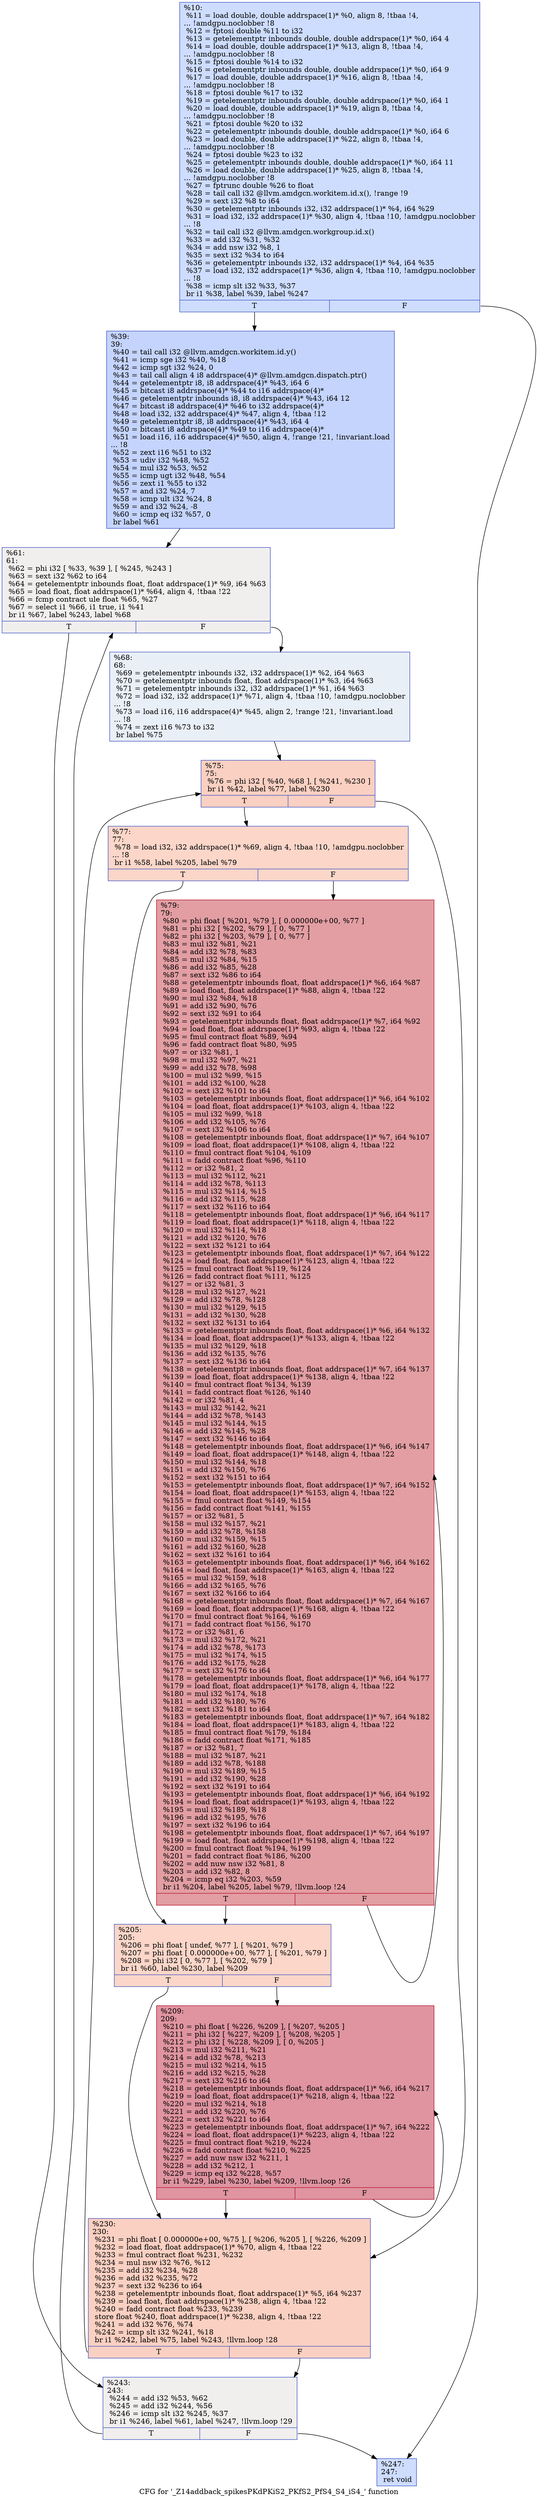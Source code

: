 digraph "CFG for '_Z14addback_spikesPKdPKiS2_PKfS2_PfS4_S4_iS4_' function" {
	label="CFG for '_Z14addback_spikesPKdPKiS2_PKfS2_PfS4_S4_iS4_' function";

	Node0x504a210 [shape=record,color="#3d50c3ff", style=filled, fillcolor="#8fb1fe70",label="{%10:\l  %11 = load double, double addrspace(1)* %0, align 8, !tbaa !4,\l... !amdgpu.noclobber !8\l  %12 = fptosi double %11 to i32\l  %13 = getelementptr inbounds double, double addrspace(1)* %0, i64 4\l  %14 = load double, double addrspace(1)* %13, align 8, !tbaa !4,\l... !amdgpu.noclobber !8\l  %15 = fptosi double %14 to i32\l  %16 = getelementptr inbounds double, double addrspace(1)* %0, i64 9\l  %17 = load double, double addrspace(1)* %16, align 8, !tbaa !4,\l... !amdgpu.noclobber !8\l  %18 = fptosi double %17 to i32\l  %19 = getelementptr inbounds double, double addrspace(1)* %0, i64 1\l  %20 = load double, double addrspace(1)* %19, align 8, !tbaa !4,\l... !amdgpu.noclobber !8\l  %21 = fptosi double %20 to i32\l  %22 = getelementptr inbounds double, double addrspace(1)* %0, i64 6\l  %23 = load double, double addrspace(1)* %22, align 8, !tbaa !4,\l... !amdgpu.noclobber !8\l  %24 = fptosi double %23 to i32\l  %25 = getelementptr inbounds double, double addrspace(1)* %0, i64 11\l  %26 = load double, double addrspace(1)* %25, align 8, !tbaa !4,\l... !amdgpu.noclobber !8\l  %27 = fptrunc double %26 to float\l  %28 = tail call i32 @llvm.amdgcn.workitem.id.x(), !range !9\l  %29 = sext i32 %8 to i64\l  %30 = getelementptr inbounds i32, i32 addrspace(1)* %4, i64 %29\l  %31 = load i32, i32 addrspace(1)* %30, align 4, !tbaa !10, !amdgpu.noclobber\l... !8\l  %32 = tail call i32 @llvm.amdgcn.workgroup.id.x()\l  %33 = add i32 %31, %32\l  %34 = add nsw i32 %8, 1\l  %35 = sext i32 %34 to i64\l  %36 = getelementptr inbounds i32, i32 addrspace(1)* %4, i64 %35\l  %37 = load i32, i32 addrspace(1)* %36, align 4, !tbaa !10, !amdgpu.noclobber\l... !8\l  %38 = icmp slt i32 %33, %37\l  br i1 %38, label %39, label %247\l|{<s0>T|<s1>F}}"];
	Node0x504a210:s0 -> Node0x504eb60;
	Node0x504a210:s1 -> Node0x504ebf0;
	Node0x504eb60 [shape=record,color="#3d50c3ff", style=filled, fillcolor="#7a9df870",label="{%39:\l39:                                               \l  %40 = tail call i32 @llvm.amdgcn.workitem.id.y()\l  %41 = icmp sge i32 %40, %18\l  %42 = icmp sgt i32 %24, 0\l  %43 = tail call align 4 i8 addrspace(4)* @llvm.amdgcn.dispatch.ptr()\l  %44 = getelementptr i8, i8 addrspace(4)* %43, i64 6\l  %45 = bitcast i8 addrspace(4)* %44 to i16 addrspace(4)*\l  %46 = getelementptr inbounds i8, i8 addrspace(4)* %43, i64 12\l  %47 = bitcast i8 addrspace(4)* %46 to i32 addrspace(4)*\l  %48 = load i32, i32 addrspace(4)* %47, align 4, !tbaa !12\l  %49 = getelementptr i8, i8 addrspace(4)* %43, i64 4\l  %50 = bitcast i8 addrspace(4)* %49 to i16 addrspace(4)*\l  %51 = load i16, i16 addrspace(4)* %50, align 4, !range !21, !invariant.load\l... !8\l  %52 = zext i16 %51 to i32\l  %53 = udiv i32 %48, %52\l  %54 = mul i32 %53, %52\l  %55 = icmp ugt i32 %48, %54\l  %56 = zext i1 %55 to i32\l  %57 = and i32 %24, 7\l  %58 = icmp ult i32 %24, 8\l  %59 = and i32 %24, -8\l  %60 = icmp eq i32 %57, 0\l  br label %61\l}"];
	Node0x504eb60 -> Node0x504fee0;
	Node0x504fee0 [shape=record,color="#3d50c3ff", style=filled, fillcolor="#e0dbd870",label="{%61:\l61:                                               \l  %62 = phi i32 [ %33, %39 ], [ %245, %243 ]\l  %63 = sext i32 %62 to i64\l  %64 = getelementptr inbounds float, float addrspace(1)* %9, i64 %63\l  %65 = load float, float addrspace(1)* %64, align 4, !tbaa !22\l  %66 = fcmp contract ule float %65, %27\l  %67 = select i1 %66, i1 true, i1 %41\l  br i1 %67, label %243, label %68\l|{<s0>T|<s1>F}}"];
	Node0x504fee0:s0 -> Node0x5050010;
	Node0x504fee0:s1 -> Node0x50507b0;
	Node0x50507b0 [shape=record,color="#3d50c3ff", style=filled, fillcolor="#cedaeb70",label="{%68:\l68:                                               \l  %69 = getelementptr inbounds i32, i32 addrspace(1)* %2, i64 %63\l  %70 = getelementptr inbounds float, float addrspace(1)* %3, i64 %63\l  %71 = getelementptr inbounds i32, i32 addrspace(1)* %1, i64 %63\l  %72 = load i32, i32 addrspace(1)* %71, align 4, !tbaa !10, !amdgpu.noclobber\l... !8\l  %73 = load i16, i16 addrspace(4)* %45, align 2, !range !21, !invariant.load\l... !8\l  %74 = zext i16 %73 to i32\l  br label %75\l}"];
	Node0x50507b0 -> Node0x5051270;
	Node0x5051270 [shape=record,color="#3d50c3ff", style=filled, fillcolor="#f3947570",label="{%75:\l75:                                               \l  %76 = phi i32 [ %40, %68 ], [ %241, %230 ]\l  br i1 %42, label %77, label %230\l|{<s0>T|<s1>F}}"];
	Node0x5051270:s0 -> Node0x50514b0;
	Node0x5051270:s1 -> Node0x5051370;
	Node0x50514b0 [shape=record,color="#3d50c3ff", style=filled, fillcolor="#f6a38570",label="{%77:\l77:                                               \l  %78 = load i32, i32 addrspace(1)* %69, align 4, !tbaa !10, !amdgpu.noclobber\l... !8\l  br i1 %58, label %205, label %79\l|{<s0>T|<s1>F}}"];
	Node0x50514b0:s0 -> Node0x5051690;
	Node0x50514b0:s1 -> Node0x5051720;
	Node0x5051720 [shape=record,color="#b70d28ff", style=filled, fillcolor="#be242e70",label="{%79:\l79:                                               \l  %80 = phi float [ %201, %79 ], [ 0.000000e+00, %77 ]\l  %81 = phi i32 [ %202, %79 ], [ 0, %77 ]\l  %82 = phi i32 [ %203, %79 ], [ 0, %77 ]\l  %83 = mul i32 %81, %21\l  %84 = add i32 %78, %83\l  %85 = mul i32 %84, %15\l  %86 = add i32 %85, %28\l  %87 = sext i32 %86 to i64\l  %88 = getelementptr inbounds float, float addrspace(1)* %6, i64 %87\l  %89 = load float, float addrspace(1)* %88, align 4, !tbaa !22\l  %90 = mul i32 %84, %18\l  %91 = add i32 %90, %76\l  %92 = sext i32 %91 to i64\l  %93 = getelementptr inbounds float, float addrspace(1)* %7, i64 %92\l  %94 = load float, float addrspace(1)* %93, align 4, !tbaa !22\l  %95 = fmul contract float %89, %94\l  %96 = fadd contract float %80, %95\l  %97 = or i32 %81, 1\l  %98 = mul i32 %97, %21\l  %99 = add i32 %78, %98\l  %100 = mul i32 %99, %15\l  %101 = add i32 %100, %28\l  %102 = sext i32 %101 to i64\l  %103 = getelementptr inbounds float, float addrspace(1)* %6, i64 %102\l  %104 = load float, float addrspace(1)* %103, align 4, !tbaa !22\l  %105 = mul i32 %99, %18\l  %106 = add i32 %105, %76\l  %107 = sext i32 %106 to i64\l  %108 = getelementptr inbounds float, float addrspace(1)* %7, i64 %107\l  %109 = load float, float addrspace(1)* %108, align 4, !tbaa !22\l  %110 = fmul contract float %104, %109\l  %111 = fadd contract float %96, %110\l  %112 = or i32 %81, 2\l  %113 = mul i32 %112, %21\l  %114 = add i32 %78, %113\l  %115 = mul i32 %114, %15\l  %116 = add i32 %115, %28\l  %117 = sext i32 %116 to i64\l  %118 = getelementptr inbounds float, float addrspace(1)* %6, i64 %117\l  %119 = load float, float addrspace(1)* %118, align 4, !tbaa !22\l  %120 = mul i32 %114, %18\l  %121 = add i32 %120, %76\l  %122 = sext i32 %121 to i64\l  %123 = getelementptr inbounds float, float addrspace(1)* %7, i64 %122\l  %124 = load float, float addrspace(1)* %123, align 4, !tbaa !22\l  %125 = fmul contract float %119, %124\l  %126 = fadd contract float %111, %125\l  %127 = or i32 %81, 3\l  %128 = mul i32 %127, %21\l  %129 = add i32 %78, %128\l  %130 = mul i32 %129, %15\l  %131 = add i32 %130, %28\l  %132 = sext i32 %131 to i64\l  %133 = getelementptr inbounds float, float addrspace(1)* %6, i64 %132\l  %134 = load float, float addrspace(1)* %133, align 4, !tbaa !22\l  %135 = mul i32 %129, %18\l  %136 = add i32 %135, %76\l  %137 = sext i32 %136 to i64\l  %138 = getelementptr inbounds float, float addrspace(1)* %7, i64 %137\l  %139 = load float, float addrspace(1)* %138, align 4, !tbaa !22\l  %140 = fmul contract float %134, %139\l  %141 = fadd contract float %126, %140\l  %142 = or i32 %81, 4\l  %143 = mul i32 %142, %21\l  %144 = add i32 %78, %143\l  %145 = mul i32 %144, %15\l  %146 = add i32 %145, %28\l  %147 = sext i32 %146 to i64\l  %148 = getelementptr inbounds float, float addrspace(1)* %6, i64 %147\l  %149 = load float, float addrspace(1)* %148, align 4, !tbaa !22\l  %150 = mul i32 %144, %18\l  %151 = add i32 %150, %76\l  %152 = sext i32 %151 to i64\l  %153 = getelementptr inbounds float, float addrspace(1)* %7, i64 %152\l  %154 = load float, float addrspace(1)* %153, align 4, !tbaa !22\l  %155 = fmul contract float %149, %154\l  %156 = fadd contract float %141, %155\l  %157 = or i32 %81, 5\l  %158 = mul i32 %157, %21\l  %159 = add i32 %78, %158\l  %160 = mul i32 %159, %15\l  %161 = add i32 %160, %28\l  %162 = sext i32 %161 to i64\l  %163 = getelementptr inbounds float, float addrspace(1)* %6, i64 %162\l  %164 = load float, float addrspace(1)* %163, align 4, !tbaa !22\l  %165 = mul i32 %159, %18\l  %166 = add i32 %165, %76\l  %167 = sext i32 %166 to i64\l  %168 = getelementptr inbounds float, float addrspace(1)* %7, i64 %167\l  %169 = load float, float addrspace(1)* %168, align 4, !tbaa !22\l  %170 = fmul contract float %164, %169\l  %171 = fadd contract float %156, %170\l  %172 = or i32 %81, 6\l  %173 = mul i32 %172, %21\l  %174 = add i32 %78, %173\l  %175 = mul i32 %174, %15\l  %176 = add i32 %175, %28\l  %177 = sext i32 %176 to i64\l  %178 = getelementptr inbounds float, float addrspace(1)* %6, i64 %177\l  %179 = load float, float addrspace(1)* %178, align 4, !tbaa !22\l  %180 = mul i32 %174, %18\l  %181 = add i32 %180, %76\l  %182 = sext i32 %181 to i64\l  %183 = getelementptr inbounds float, float addrspace(1)* %7, i64 %182\l  %184 = load float, float addrspace(1)* %183, align 4, !tbaa !22\l  %185 = fmul contract float %179, %184\l  %186 = fadd contract float %171, %185\l  %187 = or i32 %81, 7\l  %188 = mul i32 %187, %21\l  %189 = add i32 %78, %188\l  %190 = mul i32 %189, %15\l  %191 = add i32 %190, %28\l  %192 = sext i32 %191 to i64\l  %193 = getelementptr inbounds float, float addrspace(1)* %6, i64 %192\l  %194 = load float, float addrspace(1)* %193, align 4, !tbaa !22\l  %195 = mul i32 %189, %18\l  %196 = add i32 %195, %76\l  %197 = sext i32 %196 to i64\l  %198 = getelementptr inbounds float, float addrspace(1)* %7, i64 %197\l  %199 = load float, float addrspace(1)* %198, align 4, !tbaa !22\l  %200 = fmul contract float %194, %199\l  %201 = fadd contract float %186, %200\l  %202 = add nuw nsw i32 %81, 8\l  %203 = add i32 %82, 8\l  %204 = icmp eq i32 %203, %59\l  br i1 %204, label %205, label %79, !llvm.loop !24\l|{<s0>T|<s1>F}}"];
	Node0x5051720:s0 -> Node0x5051690;
	Node0x5051720:s1 -> Node0x5051720;
	Node0x5051690 [shape=record,color="#3d50c3ff", style=filled, fillcolor="#f6a38570",label="{%205:\l205:                                              \l  %206 = phi float [ undef, %77 ], [ %201, %79 ]\l  %207 = phi float [ 0.000000e+00, %77 ], [ %201, %79 ]\l  %208 = phi i32 [ 0, %77 ], [ %202, %79 ]\l  br i1 %60, label %230, label %209\l|{<s0>T|<s1>F}}"];
	Node0x5051690:s0 -> Node0x5051370;
	Node0x5051690:s1 -> Node0x50579e0;
	Node0x50579e0 [shape=record,color="#b70d28ff", style=filled, fillcolor="#b70d2870",label="{%209:\l209:                                              \l  %210 = phi float [ %226, %209 ], [ %207, %205 ]\l  %211 = phi i32 [ %227, %209 ], [ %208, %205 ]\l  %212 = phi i32 [ %228, %209 ], [ 0, %205 ]\l  %213 = mul i32 %211, %21\l  %214 = add i32 %78, %213\l  %215 = mul i32 %214, %15\l  %216 = add i32 %215, %28\l  %217 = sext i32 %216 to i64\l  %218 = getelementptr inbounds float, float addrspace(1)* %6, i64 %217\l  %219 = load float, float addrspace(1)* %218, align 4, !tbaa !22\l  %220 = mul i32 %214, %18\l  %221 = add i32 %220, %76\l  %222 = sext i32 %221 to i64\l  %223 = getelementptr inbounds float, float addrspace(1)* %7, i64 %222\l  %224 = load float, float addrspace(1)* %223, align 4, !tbaa !22\l  %225 = fmul contract float %219, %224\l  %226 = fadd contract float %210, %225\l  %227 = add nuw nsw i32 %211, 1\l  %228 = add i32 %212, 1\l  %229 = icmp eq i32 %228, %57\l  br i1 %229, label %230, label %209, !llvm.loop !26\l|{<s0>T|<s1>F}}"];
	Node0x50579e0:s0 -> Node0x5051370;
	Node0x50579e0:s1 -> Node0x50579e0;
	Node0x5051370 [shape=record,color="#3d50c3ff", style=filled, fillcolor="#f3947570",label="{%230:\l230:                                              \l  %231 = phi float [ 0.000000e+00, %75 ], [ %206, %205 ], [ %226, %209 ]\l  %232 = load float, float addrspace(1)* %70, align 4, !tbaa !22\l  %233 = fmul contract float %231, %232\l  %234 = mul nsw i32 %76, %12\l  %235 = add i32 %234, %28\l  %236 = add i32 %235, %72\l  %237 = sext i32 %236 to i64\l  %238 = getelementptr inbounds float, float addrspace(1)* %5, i64 %237\l  %239 = load float, float addrspace(1)* %238, align 4, !tbaa !22\l  %240 = fadd contract float %233, %239\l  store float %240, float addrspace(1)* %238, align 4, !tbaa !22\l  %241 = add i32 %76, %74\l  %242 = icmp slt i32 %241, %18\l  br i1 %242, label %75, label %243, !llvm.loop !28\l|{<s0>T|<s1>F}}"];
	Node0x5051370:s0 -> Node0x5051270;
	Node0x5051370:s1 -> Node0x5050010;
	Node0x5050010 [shape=record,color="#3d50c3ff", style=filled, fillcolor="#e0dbd870",label="{%243:\l243:                                              \l  %244 = add i32 %53, %62\l  %245 = add i32 %244, %56\l  %246 = icmp slt i32 %245, %37\l  br i1 %246, label %61, label %247, !llvm.loop !29\l|{<s0>T|<s1>F}}"];
	Node0x5050010:s0 -> Node0x504fee0;
	Node0x5050010:s1 -> Node0x504ebf0;
	Node0x504ebf0 [shape=record,color="#3d50c3ff", style=filled, fillcolor="#8fb1fe70",label="{%247:\l247:                                              \l  ret void\l}"];
}
